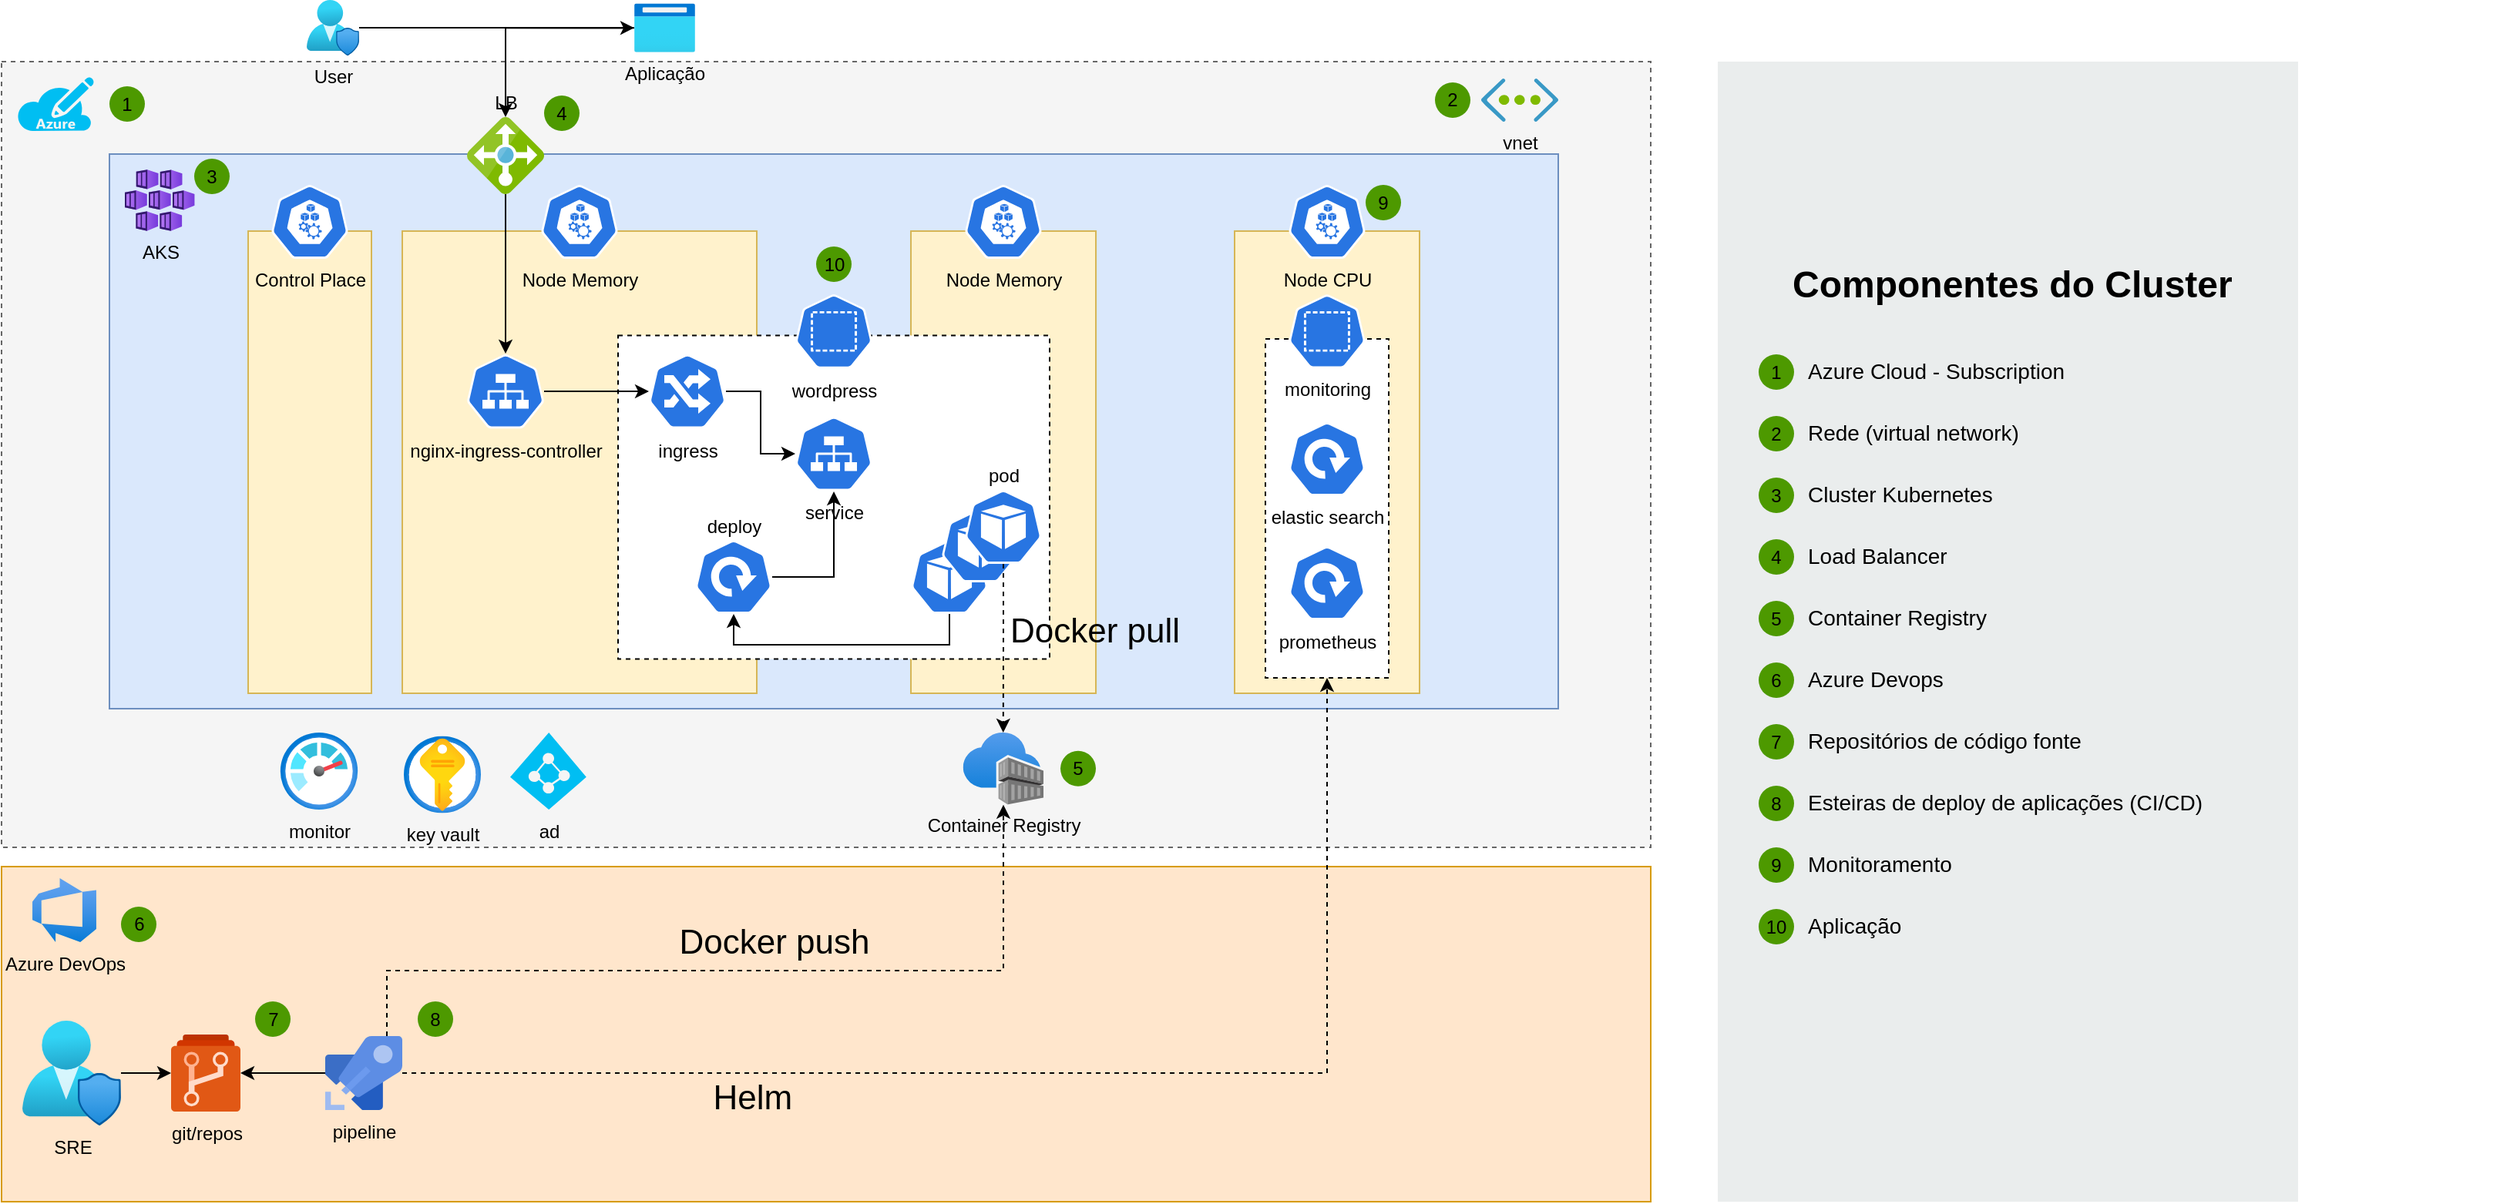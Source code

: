 <mxfile version="13.9.9" type="device"><diagram id="WI9T0HZ2pTsCkuznbFz-" name="Page-1"><mxGraphModel dx="1508" dy="782" grid="1" gridSize="10" guides="1" tooltips="1" connect="1" arrows="1" fold="1" page="1" pageScale="1" pageWidth="1169" pageHeight="827" math="0" shadow="0"><root><mxCell id="0"/><mxCell id="1" parent="0"/><mxCell id="VdMmIWAbegOCCLuuwFTA-50" value="" style="rounded=0;whiteSpace=wrap;html=1;labelBackgroundColor=#ffffff;fillColor=#ffe6cc;strokeColor=#d79b00;editable=0;resizable=1;movable=1;expand=0;" parent="1" vertex="1"><mxGeometry x="30" y="572.5" width="1070" height="217.5" as="geometry"/></mxCell><mxCell id="RLjyjs_sm2IHfBNOWAbh-109" value="" style="rounded=0;whiteSpace=wrap;html=1;labelBackgroundColor=#ffffff;fillColor=#f5f5f5;strokeColor=#666666;fontColor=#333333;editable=0;resizable=1;movable=1;dashed=1;" parent="1" vertex="1"><mxGeometry x="30" y="50" width="1070" height="510" as="geometry"/></mxCell><mxCell id="8DieQMmsyX2rE4fabxvS-1" value="" style="rounded=0;whiteSpace=wrap;html=1;fillColor=#EAEDED;fontSize=22;fontColor=#FFFFFF;strokeColor=none;labelBackgroundColor=none;" parent="1" vertex="1"><mxGeometry x="1143.5" y="50" width="376.5" height="740" as="geometry"/></mxCell><mxCell id="8DieQMmsyX2rE4fabxvS-2" value="&lt;span&gt;Azure Cloud - Subscription&lt;/span&gt;" style="text;html=1;align=left;verticalAlign=top;spacingTop=-4;fontSize=14;labelBackgroundColor=none;whiteSpace=wrap;" parent="1" vertex="1"><mxGeometry x="1200" y="240" width="449" height="37" as="geometry"/></mxCell><mxCell id="8DieQMmsyX2rE4fabxvS-3" value="&lt;span&gt;Rede (virtual network)&lt;/span&gt;" style="text;html=1;align=left;verticalAlign=top;spacingTop=-4;fontSize=14;labelBackgroundColor=none;whiteSpace=wrap;" parent="1" vertex="1"><mxGeometry x="1200" y="280" width="450" height="115" as="geometry"/></mxCell><mxCell id="8DieQMmsyX2rE4fabxvS-4" value="&lt;span&gt;Cluster Kubernetes&lt;/span&gt;" style="text;html=1;align=left;verticalAlign=top;spacingTop=-4;fontSize=14;labelBackgroundColor=none;whiteSpace=wrap;" parent="1" vertex="1"><mxGeometry x="1200" y="320" width="450" height="117" as="geometry"/></mxCell><mxCell id="8DieQMmsyX2rE4fabxvS-5" value="Load Balancer" style="text;html=1;align=left;verticalAlign=top;spacingTop=-4;fontSize=14;labelBackgroundColor=none;whiteSpace=wrap;" parent="1" vertex="1"><mxGeometry x="1200" y="360" width="450" height="121" as="geometry"/></mxCell><mxCell id="8DieQMmsyX2rE4fabxvS-6" value="&lt;span&gt;Container Registry&lt;/span&gt;" style="text;html=1;align=left;verticalAlign=top;spacingTop=-4;fontSize=14;labelBackgroundColor=none;whiteSpace=wrap;" parent="1" vertex="1"><mxGeometry x="1200" y="400" width="449" height="114" as="geometry"/></mxCell><mxCell id="8DieQMmsyX2rE4fabxvS-7" value="&lt;span&gt;Azure Devops&lt;/span&gt;" style="text;html=1;align=left;verticalAlign=top;spacingTop=-4;fontSize=14;labelBackgroundColor=none;whiteSpace=wrap;" parent="1" vertex="1"><mxGeometry x="1200" y="440" width="450" height="118" as="geometry"/></mxCell><mxCell id="8DieQMmsyX2rE4fabxvS-8" value="&lt;span&gt;Repositórios de código fonte&lt;/span&gt;" style="text;html=1;align=left;verticalAlign=top;spacingTop=-4;fontSize=14;labelBackgroundColor=none;whiteSpace=wrap;" parent="1" vertex="1"><mxGeometry x="1200" y="480" width="449" height="113" as="geometry"/></mxCell><mxCell id="8DieQMmsyX2rE4fabxvS-9" value="1" style="ellipse;whiteSpace=wrap;html=1;aspect=fixed;fillColor=#4D9900;strokeColor=none;labelBackgroundColor=none;" parent="1" vertex="1"><mxGeometry x="1170" y="240" width="23" height="23" as="geometry"/></mxCell><mxCell id="8DieQMmsyX2rE4fabxvS-10" value="2" style="ellipse;whiteSpace=wrap;html=1;aspect=fixed;fillColor=#4D9900;strokeColor=none;labelBackgroundColor=none;" parent="1" vertex="1"><mxGeometry x="1170" y="280" width="23" height="23" as="geometry"/></mxCell><mxCell id="8DieQMmsyX2rE4fabxvS-11" value="3" style="ellipse;whiteSpace=wrap;html=1;aspect=fixed;fillColor=#4D9900;strokeColor=none;labelBackgroundColor=none;" parent="1" vertex="1"><mxGeometry x="1170" y="320" width="23" height="23" as="geometry"/></mxCell><mxCell id="8DieQMmsyX2rE4fabxvS-12" value="4" style="ellipse;whiteSpace=wrap;html=1;aspect=fixed;fillColor=#4D9900;strokeColor=none;labelBackgroundColor=none;" parent="1" vertex="1"><mxGeometry x="1170" y="360" width="23" height="23" as="geometry"/></mxCell><mxCell id="8DieQMmsyX2rE4fabxvS-13" value="5" style="ellipse;whiteSpace=wrap;html=1;aspect=fixed;fillColor=#4D9900;strokeColor=none;labelBackgroundColor=none;" parent="1" vertex="1"><mxGeometry x="1170" y="400" width="23" height="23" as="geometry"/></mxCell><mxCell id="8DieQMmsyX2rE4fabxvS-14" value="6" style="ellipse;whiteSpace=wrap;html=1;aspect=fixed;fillColor=#4D9900;strokeColor=none;labelBackgroundColor=none;" parent="1" vertex="1"><mxGeometry x="1170" y="440" width="23" height="23" as="geometry"/></mxCell><mxCell id="8DieQMmsyX2rE4fabxvS-15" value="7" style="ellipse;whiteSpace=wrap;html=1;aspect=fixed;fillColor=#4D9900;strokeColor=none;labelBackgroundColor=none;" parent="1" vertex="1"><mxGeometry x="1170" y="480" width="23" height="23" as="geometry"/></mxCell><mxCell id="8DieQMmsyX2rE4fabxvS-16" value="&lt;span&gt;Esteiras de deploy de aplicações (CI/CD)&lt;/span&gt;" style="text;html=1;align=left;verticalAlign=top;spacingTop=-4;fontSize=14;labelBackgroundColor=none;whiteSpace=wrap;" parent="1" vertex="1"><mxGeometry x="1200" y="520" width="449" height="113" as="geometry"/></mxCell><mxCell id="8DieQMmsyX2rE4fabxvS-17" value="8" style="ellipse;whiteSpace=wrap;html=1;aspect=fixed;fillColor=#4D9900;strokeColor=none;labelBackgroundColor=none;" parent="1" vertex="1"><mxGeometry x="1170" y="520" width="23" height="23" as="geometry"/></mxCell><mxCell id="8DieQMmsyX2rE4fabxvS-18" value="&lt;span&gt;Monitoramento&lt;/span&gt;" style="text;html=1;align=left;verticalAlign=top;spacingTop=-4;fontSize=14;labelBackgroundColor=none;whiteSpace=wrap;" parent="1" vertex="1"><mxGeometry x="1200" y="560" width="449" height="113" as="geometry"/></mxCell><mxCell id="8DieQMmsyX2rE4fabxvS-19" value="9" style="ellipse;whiteSpace=wrap;html=1;aspect=fixed;fillColor=#4D9900;strokeColor=none;labelBackgroundColor=none;" parent="1" vertex="1"><mxGeometry x="1170" y="560" width="23" height="23" as="geometry"/></mxCell><mxCell id="8DieQMmsyX2rE4fabxvS-20" value="&lt;span&gt;Aplicação&lt;/span&gt;" style="text;html=1;align=left;verticalAlign=top;spacingTop=-4;fontSize=14;labelBackgroundColor=none;whiteSpace=wrap;" parent="1" vertex="1"><mxGeometry x="1200" y="600" width="449" height="113" as="geometry"/></mxCell><mxCell id="8DieQMmsyX2rE4fabxvS-21" value="10" style="ellipse;whiteSpace=wrap;html=1;aspect=fixed;fillColor=#4D9900;strokeColor=none;labelBackgroundColor=none;" parent="1" vertex="1"><mxGeometry x="1170" y="600" width="23" height="23" as="geometry"/></mxCell><mxCell id="VdMmIWAbegOCCLuuwFTA-5" value="" style="verticalLabelPosition=bottom;html=1;verticalAlign=top;align=center;strokeColor=none;fillColor=#00BEF2;shape=mxgraph.azure.azure_subscription;" parent="1" vertex="1"><mxGeometry x="40" y="60" width="50" height="35" as="geometry"/></mxCell><mxCell id="VdMmIWAbegOCCLuuwFTA-8" value="" style="whiteSpace=wrap;html=1;editable=0;movable=1;resizable=0;fillColor=#dae8fc;strokeColor=#6c8ebf;" parent="1" vertex="1"><mxGeometry x="100" y="110" width="940" height="360" as="geometry"/></mxCell><mxCell id="VdMmIWAbegOCCLuuwFTA-10" value="AKS" style="aspect=fixed;html=1;points=[];align=center;image;fontSize=12;image=img/lib/azure2/containers/Kubernetes_Services.svg;labelBackgroundColor=none;" parent="1" vertex="1"><mxGeometry x="110" y="120" width="45.33" height="40" as="geometry"/></mxCell><mxCell id="VdMmIWAbegOCCLuuwFTA-11" value="" style="whiteSpace=wrap;html=1;fillColor=#fff2cc;strokeColor=#d6b656;" parent="1" vertex="1"><mxGeometry x="190" y="160" width="80" height="300" as="geometry"/></mxCell><mxCell id="VdMmIWAbegOCCLuuwFTA-12" value="Control Place" style="html=1;dashed=0;whitespace=wrap;fillColor=#2875E2;strokeColor=#ffffff;points=[[0.005,0.63,0],[0.1,0.2,0],[0.9,0.2,0],[0.5,0,0],[0.995,0.63,0],[0.72,0.99,0],[0.5,1,0],[0.28,0.99,0]];shape=mxgraph.kubernetes.icon;prIcon=node;labelPosition=center;verticalLabelPosition=bottom;align=center;verticalAlign=top;" parent="1" vertex="1"><mxGeometry x="205" y="130" width="50" height="48" as="geometry"/></mxCell><mxCell id="VdMmIWAbegOCCLuuwFTA-13" value="" style="whiteSpace=wrap;html=1;fillColor=#fff2cc;strokeColor=#d6b656;" parent="1" vertex="1"><mxGeometry x="290" y="160" width="230" height="300" as="geometry"/></mxCell><mxCell id="VdMmIWAbegOCCLuuwFTA-14" value="Node Memory" style="html=1;dashed=0;whitespace=wrap;fillColor=#2875E2;strokeColor=#ffffff;points=[[0.005,0.63,0],[0.1,0.2,0],[0.9,0.2,0],[0.5,0,0],[0.995,0.63,0],[0.72,0.99,0],[0.5,1,0],[0.28,0.99,0]];shape=mxgraph.kubernetes.icon;prIcon=node;labelPosition=center;verticalLabelPosition=bottom;align=center;verticalAlign=top;" parent="1" vertex="1"><mxGeometry x="380" y="130" width="50" height="48" as="geometry"/></mxCell><mxCell id="VdMmIWAbegOCCLuuwFTA-15" value="" style="whiteSpace=wrap;html=1;fillColor=#fff2cc;strokeColor=#d6b656;" parent="1" vertex="1"><mxGeometry x="620" y="160" width="120" height="300" as="geometry"/></mxCell><mxCell id="VdMmIWAbegOCCLuuwFTA-16" value="Node Memory" style="html=1;dashed=0;whitespace=wrap;fillColor=#2875E2;strokeColor=#ffffff;points=[[0.005,0.63,0],[0.1,0.2,0],[0.9,0.2,0],[0.5,0,0],[0.995,0.63,0],[0.72,0.99,0],[0.5,1,0],[0.28,0.99,0]];shape=mxgraph.kubernetes.icon;prIcon=node;labelPosition=center;verticalLabelPosition=bottom;align=center;verticalAlign=top;" parent="1" vertex="1"><mxGeometry x="655" y="130" width="50" height="48" as="geometry"/></mxCell><mxCell id="VdMmIWAbegOCCLuuwFTA-17" value="" style="whiteSpace=wrap;html=1;fillColor=#fff2cc;strokeColor=#d6b656;" parent="1" vertex="1"><mxGeometry x="830" y="160" width="120" height="300" as="geometry"/></mxCell><mxCell id="VdMmIWAbegOCCLuuwFTA-18" value="Node CPU" style="html=1;dashed=0;whitespace=wrap;fillColor=#2875E2;strokeColor=#ffffff;points=[[0.005,0.63,0],[0.1,0.2,0],[0.9,0.2,0],[0.5,0,0],[0.995,0.63,0],[0.72,0.99,0],[0.5,1,0],[0.28,0.99,0]];shape=mxgraph.kubernetes.icon;prIcon=node;labelPosition=center;verticalLabelPosition=bottom;align=center;verticalAlign=top;" parent="1" vertex="1"><mxGeometry x="865" y="130" width="50" height="48" as="geometry"/></mxCell><mxCell id="VdMmIWAbegOCCLuuwFTA-23" value="" style="whiteSpace=wrap;html=1;dashed=1;labelBackgroundColor=none;" parent="1" vertex="1"><mxGeometry x="850" y="230" width="80" height="220" as="geometry"/></mxCell><mxCell id="VdMmIWAbegOCCLuuwFTA-19" value="monitoring" style="html=1;dashed=0;whitespace=wrap;fillColor=#2875E2;strokeColor=#ffffff;points=[[0.005,0.63,0],[0.1,0.2,0],[0.9,0.2,0],[0.5,0,0],[0.995,0.63,0],[0.72,0.99,0],[0.5,1,0],[0.28,0.99,0]];shape=mxgraph.kubernetes.icon;prIcon=ns;labelBackgroundColor=none;labelPosition=center;verticalLabelPosition=bottom;align=center;verticalAlign=top;" parent="1" vertex="1"><mxGeometry x="865" y="201.13" width="50" height="48" as="geometry"/></mxCell><mxCell id="VdMmIWAbegOCCLuuwFTA-20" value="elastic search" style="html=1;dashed=0;whitespace=wrap;fillColor=#2875E2;strokeColor=#ffffff;points=[[0.005,0.63,0],[0.1,0.2,0],[0.9,0.2,0],[0.5,0,0],[0.995,0.63,0],[0.72,0.99,0],[0.5,1,0],[0.28,0.99,0]];shape=mxgraph.kubernetes.icon;prIcon=deploy;labelBackgroundColor=none;labelPosition=center;verticalLabelPosition=bottom;align=center;verticalAlign=top;" parent="1" vertex="1"><mxGeometry x="865" y="284" width="50" height="48" as="geometry"/></mxCell><mxCell id="VdMmIWAbegOCCLuuwFTA-21" value="prometheus" style="html=1;dashed=0;whitespace=wrap;fillColor=#2875E2;strokeColor=#ffffff;points=[[0.005,0.63,0],[0.1,0.2,0],[0.9,0.2,0],[0.5,0,0],[0.995,0.63,0],[0.72,0.99,0],[0.5,1,0],[0.28,0.99,0]];shape=mxgraph.kubernetes.icon;prIcon=deploy;labelBackgroundColor=none;labelPosition=center;verticalLabelPosition=bottom;align=center;verticalAlign=top;" parent="1" vertex="1"><mxGeometry x="865" y="364.5" width="50" height="48" as="geometry"/></mxCell><mxCell id="VdMmIWAbegOCCLuuwFTA-24" value="" style="whiteSpace=wrap;html=1;dashed=1;labelBackgroundColor=none;" parent="1" vertex="1"><mxGeometry x="430" y="227.75" width="280" height="210" as="geometry"/></mxCell><mxCell id="VdMmIWAbegOCCLuuwFTA-25" value="wordpress" style="html=1;dashed=0;whitespace=wrap;fillColor=#2875E2;strokeColor=#ffffff;points=[[0.005,0.63,0],[0.1,0.2,0],[0.9,0.2,0],[0.5,0,0],[0.995,0.63,0],[0.72,0.99,0],[0.5,1,0],[0.28,0.99,0]];shape=mxgraph.kubernetes.icon;prIcon=ns;labelBackgroundColor=none;labelPosition=center;verticalLabelPosition=bottom;align=center;verticalAlign=top;" parent="1" vertex="1"><mxGeometry x="545" y="200" width="50" height="50.25" as="geometry"/></mxCell><mxCell id="VdMmIWAbegOCCLuuwFTA-26" value="service" style="html=1;dashed=0;whitespace=wrap;fillColor=#2875E2;strokeColor=#ffffff;points=[[0.005,0.63,0],[0.1,0.2,0],[0.9,0.2,0],[0.5,0,0],[0.995,0.63,0],[0.72,0.99,0],[0.5,1,0],[0.28,0.99,0]];shape=mxgraph.kubernetes.icon;prIcon=svc;labelBackgroundColor=none;labelPosition=center;verticalLabelPosition=bottom;align=center;verticalAlign=top;" parent="1" vertex="1"><mxGeometry x="545" y="280" width="50" height="49" as="geometry"/></mxCell><mxCell id="VdMmIWAbegOCCLuuwFTA-30" style="edgeStyle=orthogonalEdgeStyle;rounded=0;orthogonalLoop=1;jettySize=auto;html=1;entryX=0.5;entryY=1;entryDx=0;entryDy=0;entryPerimeter=0;exitX=0.5;exitY=1;exitDx=0;exitDy=0;exitPerimeter=0;" parent="1" source="VdMmIWAbegOCCLuuwFTA-27" target="VdMmIWAbegOCCLuuwFTA-28" edge="1"><mxGeometry relative="1" as="geometry"/></mxCell><mxCell id="VdMmIWAbegOCCLuuwFTA-27" value="" style="html=1;dashed=0;whitespace=wrap;fillColor=#2875E2;strokeColor=#ffffff;points=[[0.005,0.63,0],[0.1,0.2,0],[0.9,0.2,0],[0.5,0,0],[0.995,0.63,0],[0.72,0.99,0],[0.5,1,0],[0.28,0.99,0]];shape=mxgraph.kubernetes.icon;prIcon=pod;labelBackgroundColor=none;" parent="1" vertex="1"><mxGeometry x="620" y="360.5" width="50" height="48" as="geometry"/></mxCell><mxCell id="VdMmIWAbegOCCLuuwFTA-29" style="edgeStyle=orthogonalEdgeStyle;rounded=0;orthogonalLoop=1;jettySize=auto;html=1;entryX=0.5;entryY=1;entryDx=0;entryDy=0;entryPerimeter=0;" parent="1" source="VdMmIWAbegOCCLuuwFTA-28" target="VdMmIWAbegOCCLuuwFTA-26" edge="1"><mxGeometry relative="1" as="geometry"/></mxCell><mxCell id="VdMmIWAbegOCCLuuwFTA-28" value="deploy" style="html=1;dashed=0;whitespace=wrap;fillColor=#2875E2;strokeColor=#ffffff;points=[[0.005,0.63,0],[0.1,0.2,0],[0.9,0.2,0],[0.5,0,0],[0.995,0.63,0],[0.72,0.99,0],[0.5,1,0],[0.28,0.99,0]];shape=mxgraph.kubernetes.icon;prIcon=deploy;labelBackgroundColor=none;labelPosition=center;verticalLabelPosition=top;align=center;verticalAlign=bottom;" parent="1" vertex="1"><mxGeometry x="480" y="360.5" width="50" height="48" as="geometry"/></mxCell><mxCell id="VdMmIWAbegOCCLuuwFTA-31" value="" style="html=1;dashed=0;whitespace=wrap;fillColor=#2875E2;strokeColor=#ffffff;points=[[0.005,0.63,0],[0.1,0.2,0],[0.9,0.2,0],[0.5,0,0],[0.995,0.63,0],[0.72,0.99,0],[0.5,1,0],[0.28,0.99,0]];shape=mxgraph.kubernetes.icon;prIcon=pod;labelBackgroundColor=none;" parent="1" vertex="1"><mxGeometry x="640" y="340" width="50" height="48" as="geometry"/></mxCell><mxCell id="VdMmIWAbegOCCLuuwFTA-56" value="" style="edgeStyle=orthogonalEdgeStyle;rounded=0;orthogonalLoop=1;jettySize=auto;html=1;dashed=1;" parent="1" source="VdMmIWAbegOCCLuuwFTA-32" target="VdMmIWAbegOCCLuuwFTA-55" edge="1"><mxGeometry relative="1" as="geometry"/></mxCell><mxCell id="VdMmIWAbegOCCLuuwFTA-59" value="Docker pull" style="edgeLabel;html=1;align=center;verticalAlign=middle;resizable=0;points=[];fontSize=22;labelBackgroundColor=none;" parent="VdMmIWAbegOCCLuuwFTA-56" vertex="1" connectable="0"><mxGeometry x="-0.252" y="1" relative="1" as="geometry"><mxPoint x="58" y="3.04" as="offset"/></mxGeometry></mxCell><mxCell id="VdMmIWAbegOCCLuuwFTA-32" value="pod" style="html=1;dashed=0;whitespace=wrap;fillColor=#2875E2;strokeColor=#ffffff;points=[[0.005,0.63,0],[0.1,0.2,0],[0.9,0.2,0],[0.5,0,0],[0.995,0.63,0],[0.72,0.99,0],[0.5,1,0],[0.28,0.99,0]];shape=mxgraph.kubernetes.icon;prIcon=pod;labelBackgroundColor=none;labelPosition=center;verticalLabelPosition=top;align=center;verticalAlign=bottom;" parent="1" vertex="1"><mxGeometry x="655" y="328" width="50" height="48" as="geometry"/></mxCell><mxCell id="VdMmIWAbegOCCLuuwFTA-35" value="" style="edgeStyle=orthogonalEdgeStyle;rounded=0;orthogonalLoop=1;jettySize=auto;html=1;" parent="1" source="VdMmIWAbegOCCLuuwFTA-33" target="VdMmIWAbegOCCLuuwFTA-26" edge="1"><mxGeometry relative="1" as="geometry"/></mxCell><mxCell id="VdMmIWAbegOCCLuuwFTA-33" value="ingress" style="html=1;dashed=0;whitespace=wrap;fillColor=#2875E2;strokeColor=#ffffff;points=[[0.005,0.63,0],[0.1,0.2,0],[0.9,0.2,0],[0.5,0,0],[0.995,0.63,0],[0.72,0.99,0],[0.5,1,0],[0.28,0.99,0]];shape=mxgraph.kubernetes.icon;prIcon=ing;labelBackgroundColor=none;labelPosition=center;verticalLabelPosition=bottom;align=center;verticalAlign=top;" parent="1" vertex="1"><mxGeometry x="450" y="239.5" width="50" height="49" as="geometry"/></mxCell><mxCell id="VdMmIWAbegOCCLuuwFTA-37" value="" style="edgeStyle=orthogonalEdgeStyle;rounded=0;orthogonalLoop=1;jettySize=auto;html=1;" parent="1" source="VdMmIWAbegOCCLuuwFTA-36" target="VdMmIWAbegOCCLuuwFTA-33" edge="1"><mxGeometry relative="1" as="geometry"/></mxCell><mxCell id="VdMmIWAbegOCCLuuwFTA-36" value="nginx-ingress-controller" style="html=1;dashed=0;whitespace=wrap;fillColor=#2875E2;strokeColor=#ffffff;points=[[0.005,0.63,0],[0.1,0.2,0],[0.9,0.2,0],[0.5,0,0],[0.995,0.63,0],[0.72,0.99,0],[0.5,1,0],[0.28,0.99,0]];shape=mxgraph.kubernetes.icon;prIcon=svc;labelBackgroundColor=none;labelPosition=center;verticalLabelPosition=bottom;align=center;verticalAlign=top;" parent="1" vertex="1"><mxGeometry x="332" y="239.5" width="50" height="49" as="geometry"/></mxCell><mxCell id="VdMmIWAbegOCCLuuwFTA-39" value="" style="edgeStyle=orthogonalEdgeStyle;rounded=0;orthogonalLoop=1;jettySize=auto;html=1;" parent="1" source="VdMmIWAbegOCCLuuwFTA-38" target="VdMmIWAbegOCCLuuwFTA-36" edge="1"><mxGeometry relative="1" as="geometry"/></mxCell><mxCell id="VdMmIWAbegOCCLuuwFTA-38" value="LB" style="aspect=fixed;html=1;points=[];align=center;image;fontSize=12;image=img/lib/mscae/Load_Balancer_feature.svg;dashed=1;labelBackgroundColor=none;labelPosition=center;verticalLabelPosition=top;verticalAlign=bottom;" parent="1" vertex="1"><mxGeometry x="332" y="86" width="50" height="50" as="geometry"/></mxCell><mxCell id="VdMmIWAbegOCCLuuwFTA-41" style="edgeStyle=orthogonalEdgeStyle;rounded=0;orthogonalLoop=1;jettySize=auto;html=1;" parent="1" source="VdMmIWAbegOCCLuuwFTA-40" target="VdMmIWAbegOCCLuuwFTA-38" edge="1"><mxGeometry relative="1" as="geometry"/></mxCell><mxCell id="VdMmIWAbegOCCLuuwFTA-40" value="Aplicação&lt;br&gt;" style="aspect=fixed;html=1;points=[];align=center;image;fontSize=12;image=img/lib/azure2/general/Browser.svg;dashed=1;labelBackgroundColor=none;labelPosition=center;verticalLabelPosition=bottom;verticalAlign=top;" parent="1" vertex="1"><mxGeometry x="440.5" y="12.27" width="39.5" height="31.6" as="geometry"/></mxCell><mxCell id="VdMmIWAbegOCCLuuwFTA-43" style="edgeStyle=orthogonalEdgeStyle;rounded=0;orthogonalLoop=1;jettySize=auto;html=1;" parent="1" source="VdMmIWAbegOCCLuuwFTA-42" target="VdMmIWAbegOCCLuuwFTA-40" edge="1"><mxGeometry relative="1" as="geometry"/></mxCell><mxCell id="VdMmIWAbegOCCLuuwFTA-42" value="User" style="aspect=fixed;html=1;points=[];align=center;image;fontSize=12;image=img/lib/azure2/management_governance/User_Privacy.svg;dashed=1;labelBackgroundColor=none;" parent="1" vertex="1"><mxGeometry x="228" y="10" width="34" height="36.13" as="geometry"/></mxCell><mxCell id="VdMmIWAbegOCCLuuwFTA-44" value="git/repos" style="aspect=fixed;html=1;points=[];align=center;image;fontSize=12;image=img/lib/mscae/Azure_Repos.svg;dashed=1;labelBackgroundColor=none;" parent="1" vertex="1"><mxGeometry x="140" y="681.5" width="45" height="50" as="geometry"/></mxCell><mxCell id="VdMmIWAbegOCCLuuwFTA-47" value="" style="edgeStyle=orthogonalEdgeStyle;rounded=0;orthogonalLoop=1;jettySize=auto;html=1;" parent="1" source="VdMmIWAbegOCCLuuwFTA-46" target="VdMmIWAbegOCCLuuwFTA-44" edge="1"><mxGeometry relative="1" as="geometry"/></mxCell><mxCell id="VdMmIWAbegOCCLuuwFTA-46" value="SRE" style="aspect=fixed;html=1;points=[];align=center;image;fontSize=12;image=img/lib/azure2/management_governance/User_Privacy.svg;dashed=1;labelBackgroundColor=none;" parent="1" vertex="1"><mxGeometry x="43.5" y="672.5" width="64" height="68" as="geometry"/></mxCell><mxCell id="VdMmIWAbegOCCLuuwFTA-49" value="" style="edgeStyle=orthogonalEdgeStyle;rounded=0;orthogonalLoop=1;jettySize=auto;html=1;" parent="1" source="VdMmIWAbegOCCLuuwFTA-48" target="VdMmIWAbegOCCLuuwFTA-44" edge="1"><mxGeometry relative="1" as="geometry"/></mxCell><mxCell id="VdMmIWAbegOCCLuuwFTA-57" style="edgeStyle=orthogonalEdgeStyle;rounded=0;orthogonalLoop=1;jettySize=auto;html=1;dashed=1;" parent="1" source="VdMmIWAbegOCCLuuwFTA-48" target="VdMmIWAbegOCCLuuwFTA-55" edge="1"><mxGeometry relative="1" as="geometry"><Array as="points"><mxPoint x="280" y="640"/><mxPoint x="680" y="640"/></Array></mxGeometry></mxCell><mxCell id="VdMmIWAbegOCCLuuwFTA-58" value="Docker push" style="edgeLabel;html=1;align=center;verticalAlign=middle;resizable=0;points=[];labelBackgroundColor=none;fontSize=22;" parent="VdMmIWAbegOCCLuuwFTA-57" vertex="1" connectable="0"><mxGeometry x="0.47" y="3" relative="1" as="geometry"><mxPoint x="-111.67" y="-15.5" as="offset"/></mxGeometry></mxCell><mxCell id="VdMmIWAbegOCCLuuwFTA-60" style="edgeStyle=orthogonalEdgeStyle;rounded=0;orthogonalLoop=1;jettySize=auto;html=1;entryX=0.5;entryY=1;entryDx=0;entryDy=0;dashed=1;fontSize=22;" parent="1" source="VdMmIWAbegOCCLuuwFTA-48" target="VdMmIWAbegOCCLuuwFTA-23" edge="1"><mxGeometry relative="1" as="geometry"/></mxCell><mxCell id="VdMmIWAbegOCCLuuwFTA-61" value="Helm&amp;nbsp;" style="edgeLabel;html=1;align=center;verticalAlign=middle;resizable=0;points=[];fontSize=22;labelBackgroundColor=none;" parent="VdMmIWAbegOCCLuuwFTA-60" vertex="1" connectable="0"><mxGeometry x="-0.292" y="2" relative="1" as="geometry"><mxPoint x="-73.33" y="18.5" as="offset"/></mxGeometry></mxCell><mxCell id="VdMmIWAbegOCCLuuwFTA-48" value="pipeline" style="aspect=fixed;html=1;points=[];align=center;image;fontSize=12;image=img/lib/mscae/Azure_Pipelines&#9;.svg;dashed=1;labelBackgroundColor=none;" parent="1" vertex="1"><mxGeometry x="240" y="682.5" width="50" height="48" as="geometry"/></mxCell><mxCell id="VdMmIWAbegOCCLuuwFTA-52" value="Azure DevOps" style="aspect=fixed;html=1;points=[];align=center;image;fontSize=12;image=img/lib/azure2/devops/Azure_DevOps.svg;dashed=1;labelBackgroundColor=none;" parent="1" vertex="1"><mxGeometry x="50" y="580" width="41.5" height="41.5" as="geometry"/></mxCell><mxCell id="VdMmIWAbegOCCLuuwFTA-55" value="Container Registry" style="aspect=fixed;html=1;points=[];align=center;image;fontSize=12;image=img/lib/azure2/containers/Container_Registries.svg;dashed=1;labelBackgroundColor=none;" parent="1" vertex="1"><mxGeometry x="653.79" y="485.5" width="52.21" height="46.84" as="geometry"/></mxCell><mxCell id="VdMmIWAbegOCCLuuwFTA-62" value="monitor" style="aspect=fixed;html=1;points=[];align=center;image;fontSize=12;image=img/lib/azure2/management_governance/Monitor.svg;dashed=1;labelBackgroundColor=none;" parent="1" vertex="1"><mxGeometry x="210" y="485.5" width="52" height="50" as="geometry"/></mxCell><mxCell id="VdMmIWAbegOCCLuuwFTA-63" value="key vault" style="aspect=fixed;html=1;points=[];align=center;image;fontSize=12;image=img/lib/azure2/security/Key_Vaults.svg;dashed=1;labelBackgroundColor=none;" parent="1" vertex="1"><mxGeometry x="290" y="487.75" width="52" height="50" as="geometry"/></mxCell><mxCell id="VdMmIWAbegOCCLuuwFTA-64" value="ad" style="verticalLabelPosition=bottom;html=1;verticalAlign=top;align=center;strokeColor=none;fillColor=#00BEF2;shape=mxgraph.azure.azure_active_directory;dashed=1;labelBackgroundColor=none;fontSize=12;" parent="1" vertex="1"><mxGeometry x="360" y="485.5" width="49.4" height="50" as="geometry"/></mxCell><mxCell id="VdMmIWAbegOCCLuuwFTA-65" value="vnet" style="aspect=fixed;html=1;points=[];align=center;image;fontSize=12;image=img/lib/mscae/Virtual_Network.svg;dashed=1;labelBackgroundColor=none;" parent="1" vertex="1"><mxGeometry x="990" y="61" width="50" height="28.0" as="geometry"/></mxCell><mxCell id="VdMmIWAbegOCCLuuwFTA-66" value="1" style="ellipse;whiteSpace=wrap;html=1;aspect=fixed;fillColor=#4D9900;strokeColor=none;labelBackgroundColor=none;" parent="1" vertex="1"><mxGeometry x="100" y="66" width="23" height="23" as="geometry"/></mxCell><mxCell id="VdMmIWAbegOCCLuuwFTA-67" value="2" style="ellipse;whiteSpace=wrap;html=1;aspect=fixed;fillColor=#4D9900;strokeColor=none;labelBackgroundColor=none;" parent="1" vertex="1"><mxGeometry x="960" y="63.5" width="23" height="23" as="geometry"/></mxCell><mxCell id="VdMmIWAbegOCCLuuwFTA-68" value="3" style="ellipse;whiteSpace=wrap;html=1;aspect=fixed;fillColor=#4D9900;strokeColor=none;labelBackgroundColor=none;" parent="1" vertex="1"><mxGeometry x="155" y="113" width="23" height="23" as="geometry"/></mxCell><mxCell id="VdMmIWAbegOCCLuuwFTA-69" value="4" style="ellipse;whiteSpace=wrap;html=1;aspect=fixed;fillColor=#4D9900;strokeColor=none;labelBackgroundColor=none;" parent="1" vertex="1"><mxGeometry x="382.0" y="72" width="23" height="23" as="geometry"/></mxCell><mxCell id="VdMmIWAbegOCCLuuwFTA-71" value="5" style="ellipse;whiteSpace=wrap;html=1;aspect=fixed;fillColor=#4D9900;strokeColor=none;labelBackgroundColor=none;" parent="1" vertex="1"><mxGeometry x="717.0" y="497.42" width="23" height="23" as="geometry"/></mxCell><mxCell id="VdMmIWAbegOCCLuuwFTA-72" value="6" style="ellipse;whiteSpace=wrap;html=1;aspect=fixed;fillColor=#4D9900;strokeColor=none;labelBackgroundColor=none;" parent="1" vertex="1"><mxGeometry x="107.5" y="598.5" width="23" height="23" as="geometry"/></mxCell><mxCell id="VdMmIWAbegOCCLuuwFTA-73" value="7" style="ellipse;whiteSpace=wrap;html=1;aspect=fixed;fillColor=#4D9900;strokeColor=none;labelBackgroundColor=none;" parent="1" vertex="1"><mxGeometry x="194.5" y="660" width="23" height="23" as="geometry"/></mxCell><mxCell id="VdMmIWAbegOCCLuuwFTA-74" value="8" style="ellipse;whiteSpace=wrap;html=1;aspect=fixed;fillColor=#4D9900;strokeColor=none;labelBackgroundColor=none;" parent="1" vertex="1"><mxGeometry x="300" y="660" width="23" height="23" as="geometry"/></mxCell><mxCell id="VdMmIWAbegOCCLuuwFTA-75" value="9" style="ellipse;whiteSpace=wrap;html=1;aspect=fixed;fillColor=#4D9900;strokeColor=none;labelBackgroundColor=none;" parent="1" vertex="1"><mxGeometry x="915" y="130" width="23" height="23" as="geometry"/></mxCell><mxCell id="VdMmIWAbegOCCLuuwFTA-77" value="10" style="ellipse;whiteSpace=wrap;html=1;aspect=fixed;fillColor=#4D9900;strokeColor=none;labelBackgroundColor=none;" parent="1" vertex="1"><mxGeometry x="558.5" y="170" width="23" height="23" as="geometry"/></mxCell><mxCell id="UQEeAo2t44gXBpQVvsSP-5" value="&lt;span&gt;&lt;font style=&quot;font-size: 24px&quot;&gt;&lt;b&gt;Componentes do Cluster&lt;/b&gt;&lt;/font&gt;&lt;/span&gt;" style="text;html=1;align=left;verticalAlign=top;spacingTop=-4;fontSize=14;labelBackgroundColor=none;whiteSpace=wrap;" parent="1" vertex="1"><mxGeometry x="1190" y="178" width="449" height="37" as="geometry"/></mxCell></root></mxGraphModel></diagram></mxfile>